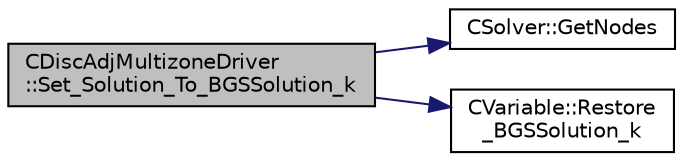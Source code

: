 digraph "CDiscAdjMultizoneDriver::Set_Solution_To_BGSSolution_k"
{
  edge [fontname="Helvetica",fontsize="10",labelfontname="Helvetica",labelfontsize="10"];
  node [fontname="Helvetica",fontsize="10",shape=record];
  rankdir="LR";
  Node949 [label="CDiscAdjMultizoneDriver\l::Set_Solution_To_BGSSolution_k",height=0.2,width=0.4,color="black", fillcolor="grey75", style="filled", fontcolor="black"];
  Node949 -> Node950 [color="midnightblue",fontsize="10",style="solid",fontname="Helvetica"];
  Node950 [label="CSolver::GetNodes",height=0.2,width=0.4,color="black", fillcolor="white", style="filled",URL="$class_c_solver.html#af3198e52a2ea377bb765647b5e697197",tooltip="Allow outside access to the nodes of the solver, containing conservatives, primitives, etc. "];
  Node949 -> Node951 [color="midnightblue",fontsize="10",style="solid",fontname="Helvetica"];
  Node951 [label="CVariable::Restore\l_BGSSolution_k",height=0.2,width=0.4,color="black", fillcolor="white", style="filled",URL="$class_c_variable.html#a042bec6e97bf376a7c7b0dccf25418f4",tooltip="Restore the previous BGS subiteration to solution. "];
}
